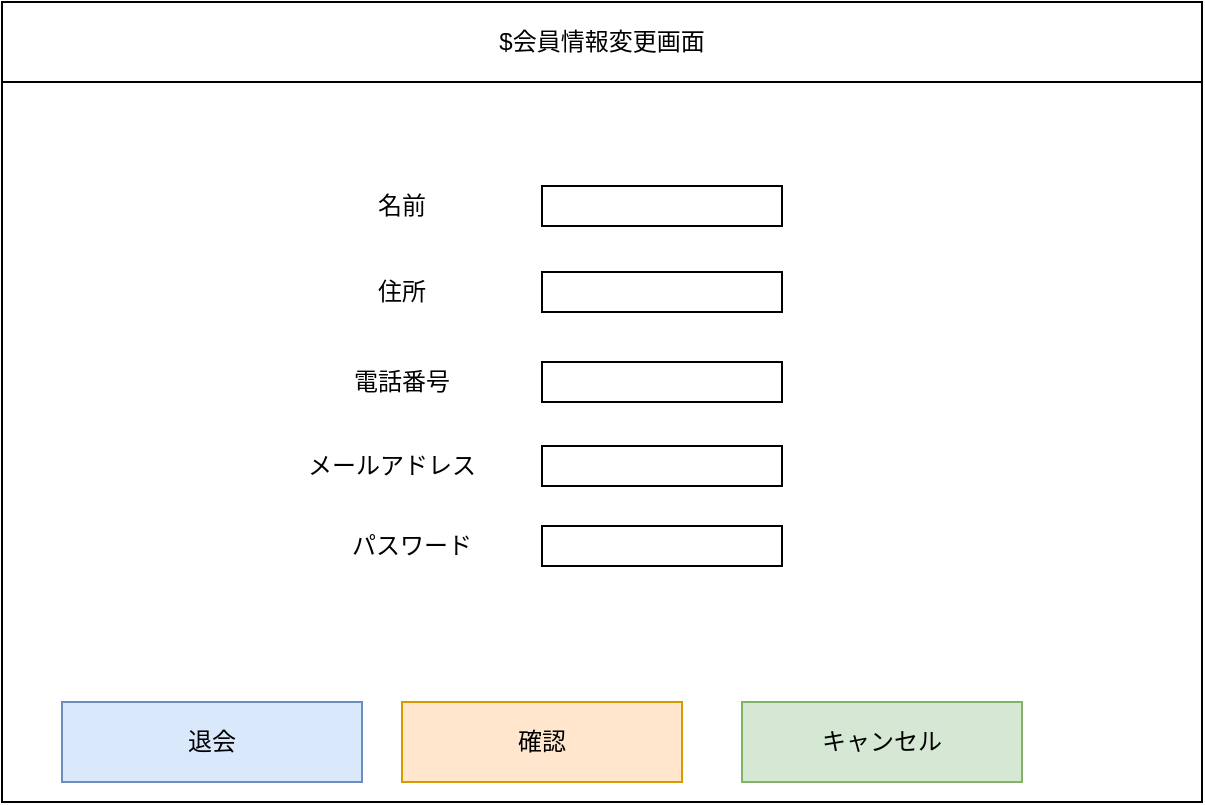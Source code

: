<mxfile version="16.5.1" type="device"><diagram id="GsiO5cZElpLv36x_d3hL" name="ページ1"><mxGraphModel dx="868" dy="553" grid="1" gridSize="10" guides="1" tooltips="1" connect="1" arrows="1" fold="1" page="1" pageScale="1" pageWidth="827" pageHeight="1169" math="0" shadow="0"><root><mxCell id="0"/><mxCell id="1" parent="0"/><mxCell id="0RvMYeMgaJu8BQnO1arT-1" value="" style="rounded=0;whiteSpace=wrap;html=1;" parent="1" vertex="1"><mxGeometry x="120" y="80" width="600" height="400" as="geometry"/></mxCell><mxCell id="0RvMYeMgaJu8BQnO1arT-2" value="$会員情報変更画面" style="rounded=0;whiteSpace=wrap;html=1;" parent="1" vertex="1"><mxGeometry x="120" y="80" width="600" height="40" as="geometry"/></mxCell><mxCell id="hDem1O3p2ijjBw8Q1DqA-2" value="確認" style="rounded=0;whiteSpace=wrap;html=1;fillColor=#ffe6cc;strokeColor=#d79b00;" parent="1" vertex="1"><mxGeometry x="320" y="430" width="140" height="40" as="geometry"/></mxCell><mxCell id="hDem1O3p2ijjBw8Q1DqA-3" value="退会" style="rounded=0;whiteSpace=wrap;html=1;fillColor=#dae8fc;strokeColor=#6c8ebf;" parent="1" vertex="1"><mxGeometry x="150" y="430" width="150" height="40" as="geometry"/></mxCell><mxCell id="ao5kOUvoRIRgNShx89OL-1" value="キャンセル" style="rounded=0;whiteSpace=wrap;html=1;fillColor=#d5e8d4;strokeColor=#82b366;" parent="1" vertex="1"><mxGeometry x="490" y="430" width="140" height="40" as="geometry"/></mxCell><mxCell id="CEDTi4Vh9gUi7GPTH_Vd-1" value="" style="rounded=0;whiteSpace=wrap;html=1;" parent="1" vertex="1"><mxGeometry x="390" y="260" width="120" height="20" as="geometry"/></mxCell><mxCell id="CEDTi4Vh9gUi7GPTH_Vd-2" value="" style="rounded=0;whiteSpace=wrap;html=1;" parent="1" vertex="1"><mxGeometry x="390" y="172" width="120" height="20" as="geometry"/></mxCell><mxCell id="CEDTi4Vh9gUi7GPTH_Vd-3" value="" style="rounded=0;whiteSpace=wrap;html=1;" parent="1" vertex="1"><mxGeometry x="390" y="342" width="120" height="20" as="geometry"/></mxCell><mxCell id="CEDTi4Vh9gUi7GPTH_Vd-4" value="電話番号" style="text;html=1;strokeColor=none;fillColor=none;align=center;verticalAlign=middle;whiteSpace=wrap;rounded=0;" parent="1" vertex="1"><mxGeometry x="290" y="255" width="60" height="30" as="geometry"/></mxCell><mxCell id="CEDTi4Vh9gUi7GPTH_Vd-5" value="名前" style="text;html=1;strokeColor=none;fillColor=none;align=center;verticalAlign=middle;whiteSpace=wrap;rounded=0;" parent="1" vertex="1"><mxGeometry x="290" y="167" width="60" height="30" as="geometry"/></mxCell><mxCell id="CEDTi4Vh9gUi7GPTH_Vd-6" value="パスワード" style="text;html=1;strokeColor=none;fillColor=none;align=center;verticalAlign=middle;whiteSpace=wrap;rounded=0;" parent="1" vertex="1"><mxGeometry x="290" y="337" width="70" height="30" as="geometry"/></mxCell><mxCell id="GiwQe-jIMz5RVSr2vUNo-1" value="" style="rounded=0;whiteSpace=wrap;html=1;" vertex="1" parent="1"><mxGeometry x="390" y="215" width="120" height="20" as="geometry"/></mxCell><mxCell id="GiwQe-jIMz5RVSr2vUNo-2" value="住所" style="text;html=1;strokeColor=none;fillColor=none;align=center;verticalAlign=middle;whiteSpace=wrap;rounded=0;" vertex="1" parent="1"><mxGeometry x="290" y="210" width="60" height="30" as="geometry"/></mxCell><mxCell id="GiwQe-jIMz5RVSr2vUNo-3" value="" style="rounded=0;whiteSpace=wrap;html=1;" vertex="1" parent="1"><mxGeometry x="390" y="302" width="120" height="20" as="geometry"/></mxCell><mxCell id="GiwQe-jIMz5RVSr2vUNo-4" value="メールアドレス" style="text;html=1;strokeColor=none;fillColor=none;align=center;verticalAlign=middle;whiteSpace=wrap;rounded=0;" vertex="1" parent="1"><mxGeometry x="270" y="297" width="90" height="30" as="geometry"/></mxCell></root></mxGraphModel></diagram></mxfile>